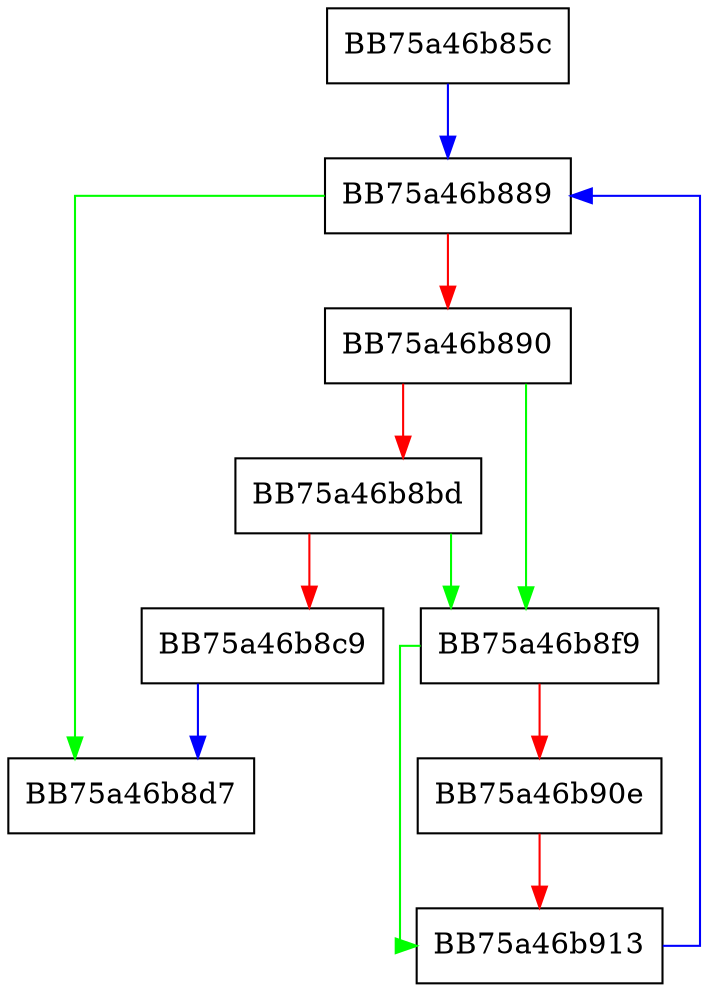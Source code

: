 digraph GetResolvedDepth {
  node [shape="box"];
  graph [splines=ortho];
  BB75a46b85c -> BB75a46b889 [color="blue"];
  BB75a46b889 -> BB75a46b8d7 [color="green"];
  BB75a46b889 -> BB75a46b890 [color="red"];
  BB75a46b890 -> BB75a46b8f9 [color="green"];
  BB75a46b890 -> BB75a46b8bd [color="red"];
  BB75a46b8bd -> BB75a46b8f9 [color="green"];
  BB75a46b8bd -> BB75a46b8c9 [color="red"];
  BB75a46b8c9 -> BB75a46b8d7 [color="blue"];
  BB75a46b8f9 -> BB75a46b913 [color="green"];
  BB75a46b8f9 -> BB75a46b90e [color="red"];
  BB75a46b90e -> BB75a46b913 [color="red"];
  BB75a46b913 -> BB75a46b889 [color="blue"];
}